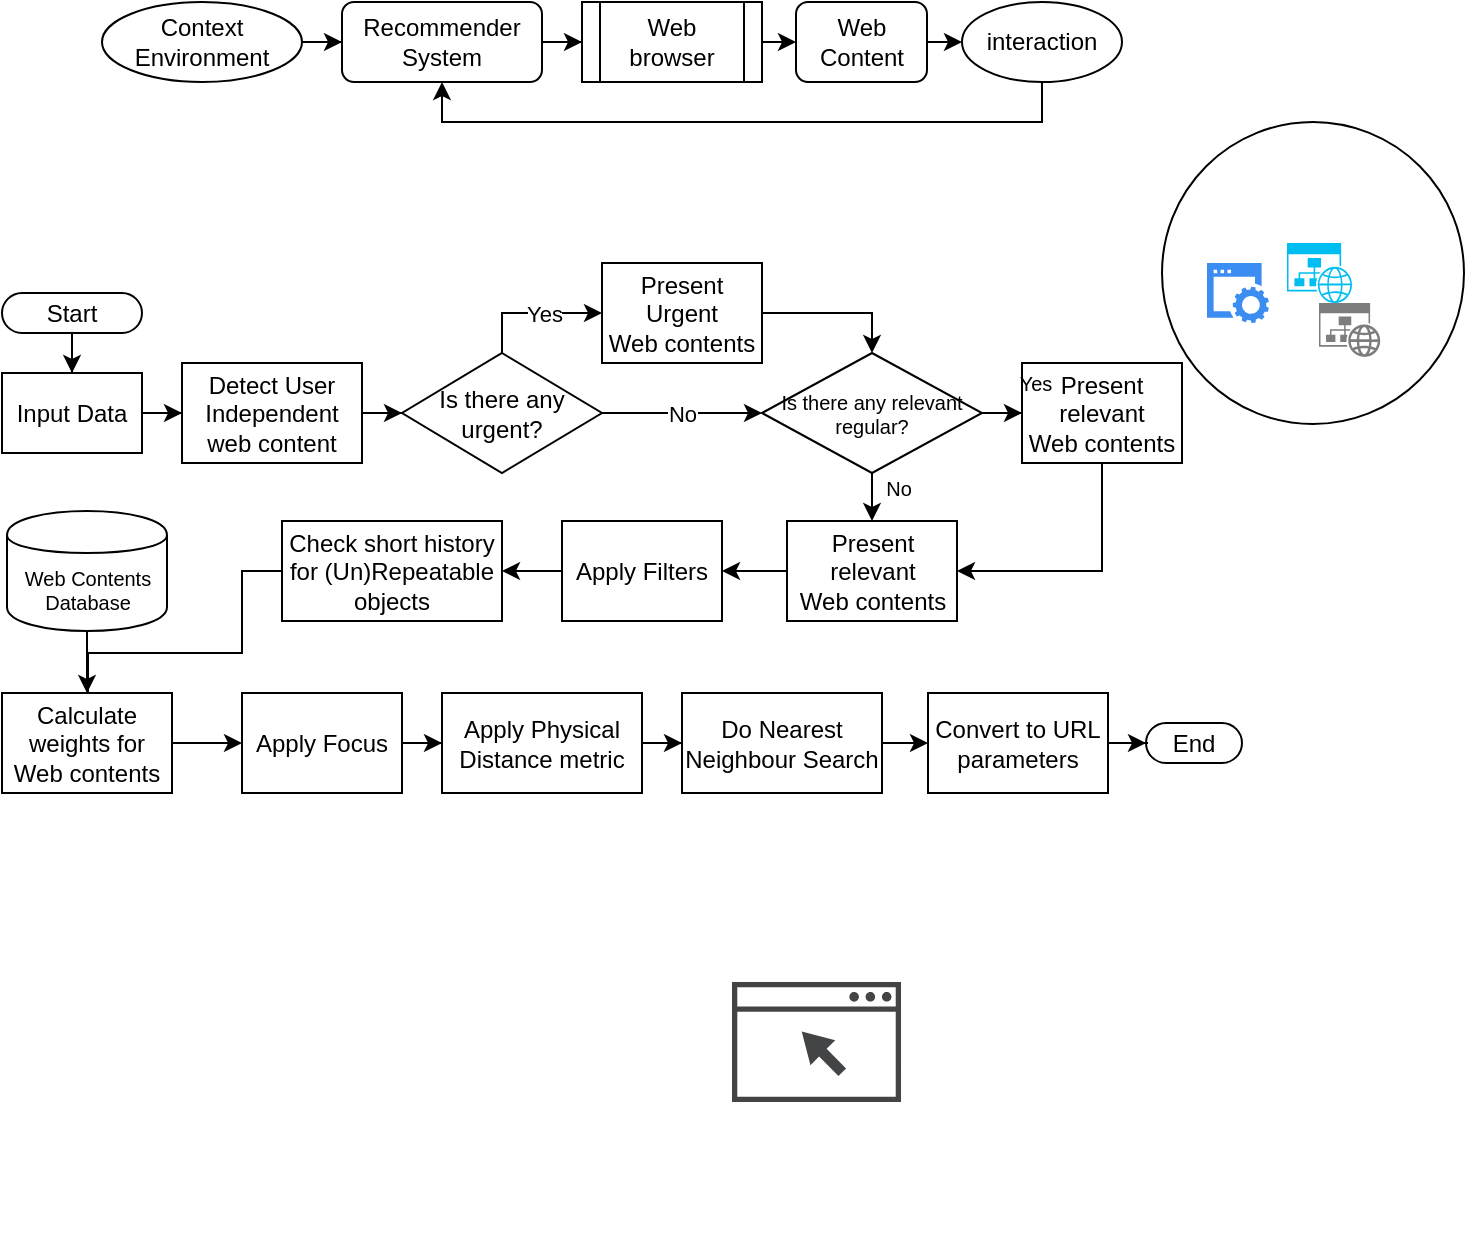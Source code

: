 <mxfile version="13.0.9" type="github">
  <diagram id="S-c4u68pvb39aPOEad-Y" name="Page-1">
    <mxGraphModel dx="1422" dy="723" grid="1" gridSize="10" guides="1" tooltips="1" connect="1" arrows="1" fold="1" page="1" pageScale="1" pageWidth="827" pageHeight="1169" math="0" shadow="0">
      <root>
        <mxCell id="0" />
        <mxCell id="1" parent="0" />
        <mxCell id="nRqti0PuXFAyv5Y5viDJ-11" value="" style="ellipse;whiteSpace=wrap;html=1;aspect=fixed;" parent="1" vertex="1">
          <mxGeometry x="630" y="220" width="151" height="151" as="geometry" />
        </mxCell>
        <mxCell id="nRqti0PuXFAyv5Y5viDJ-23" style="edgeStyle=orthogonalEdgeStyle;rounded=0;orthogonalLoop=1;jettySize=auto;html=1;exitX=0.5;exitY=1;exitDx=0;exitDy=0;entryX=0.5;entryY=1;entryDx=0;entryDy=0;" parent="1" source="4B6pPSaDy_JO7CNS_ZNG-1" target="nRqti0PuXFAyv5Y5viDJ-1" edge="1">
          <mxGeometry relative="1" as="geometry" />
        </mxCell>
        <mxCell id="4B6pPSaDy_JO7CNS_ZNG-1" value="interaction" style="ellipse;whiteSpace=wrap;html=1;" parent="1" vertex="1">
          <mxGeometry x="530" y="160" width="80" height="40" as="geometry" />
        </mxCell>
        <mxCell id="nRqti0PuXFAyv5Y5viDJ-12" style="edgeStyle=orthogonalEdgeStyle;rounded=0;orthogonalLoop=1;jettySize=auto;html=1;" parent="1" source="4B6pPSaDy_JO7CNS_ZNG-2" target="nRqti0PuXFAyv5Y5viDJ-1" edge="1">
          <mxGeometry relative="1" as="geometry" />
        </mxCell>
        <mxCell id="4B6pPSaDy_JO7CNS_ZNG-2" value="Context Environment" style="ellipse;whiteSpace=wrap;html=1;" parent="1" vertex="1">
          <mxGeometry x="100" y="160" width="100" height="40" as="geometry" />
        </mxCell>
        <mxCell id="nRqti0PuXFAyv5Y5viDJ-16" style="edgeStyle=orthogonalEdgeStyle;rounded=0;orthogonalLoop=1;jettySize=auto;html=1;exitX=1;exitY=0.5;exitDx=0;exitDy=0;entryX=0;entryY=0.5;entryDx=0;entryDy=0;" parent="1" source="5Xjgcfw4k7mDG6meTcpS-1" target="4B6pPSaDy_JO7CNS_ZNG-1" edge="1">
          <mxGeometry relative="1" as="geometry" />
        </mxCell>
        <mxCell id="5Xjgcfw4k7mDG6meTcpS-1" value="Web Content" style="rounded=1;whiteSpace=wrap;html=1;" parent="1" vertex="1">
          <mxGeometry x="447" y="160" width="65.5" height="40" as="geometry" />
        </mxCell>
        <mxCell id="U9P3RQh25bkFw9KFLyJP-4" style="edgeStyle=orthogonalEdgeStyle;rounded=0;orthogonalLoop=1;jettySize=auto;html=1;" parent="1" source="U9P3RQh25bkFw9KFLyJP-2" target="U9P3RQh25bkFw9KFLyJP-3" edge="1">
          <mxGeometry relative="1" as="geometry" />
        </mxCell>
        <mxCell id="U9P3RQh25bkFw9KFLyJP-2" value="Start" style="rounded=1;whiteSpace=wrap;html=1;arcSize=50;" parent="1" vertex="1">
          <mxGeometry x="50" y="305.5" width="70" height="20" as="geometry" />
        </mxCell>
        <mxCell id="U9P3RQh25bkFw9KFLyJP-6" style="edgeStyle=orthogonalEdgeStyle;rounded=0;orthogonalLoop=1;jettySize=auto;html=1;entryX=0;entryY=0.5;entryDx=0;entryDy=0;" parent="1" source="U9P3RQh25bkFw9KFLyJP-3" target="U9P3RQh25bkFw9KFLyJP-5" edge="1">
          <mxGeometry relative="1" as="geometry" />
        </mxCell>
        <mxCell id="U9P3RQh25bkFw9KFLyJP-3" value="Input Data" style="rounded=0;whiteSpace=wrap;html=1;" parent="1" vertex="1">
          <mxGeometry x="50" y="345.5" width="70" height="40" as="geometry" />
        </mxCell>
        <mxCell id="U9P3RQh25bkFw9KFLyJP-8" style="edgeStyle=orthogonalEdgeStyle;rounded=0;orthogonalLoop=1;jettySize=auto;html=1;exitX=1;exitY=0.5;exitDx=0;exitDy=0;" parent="1" source="U9P3RQh25bkFw9KFLyJP-5" target="U9P3RQh25bkFw9KFLyJP-7" edge="1">
          <mxGeometry relative="1" as="geometry" />
        </mxCell>
        <mxCell id="U9P3RQh25bkFw9KFLyJP-5" value="Detect User Independent web content" style="rounded=0;whiteSpace=wrap;html=1;" parent="1" vertex="1">
          <mxGeometry x="140" y="340.5" width="90" height="50" as="geometry" />
        </mxCell>
        <mxCell id="U9P3RQh25bkFw9KFLyJP-10" style="edgeStyle=orthogonalEdgeStyle;rounded=0;orthogonalLoop=1;jettySize=auto;html=1;entryX=0;entryY=0.5;entryDx=0;entryDy=0;" parent="1" source="U9P3RQh25bkFw9KFLyJP-7" target="U9P3RQh25bkFw9KFLyJP-9" edge="1">
          <mxGeometry relative="1" as="geometry">
            <Array as="points">
              <mxPoint x="300" y="315.5" />
            </Array>
          </mxGeometry>
        </mxCell>
        <mxCell id="U9P3RQh25bkFw9KFLyJP-11" value="Yes" style="edgeLabel;html=1;align=center;verticalAlign=middle;resizable=0;points=[];" parent="U9P3RQh25bkFw9KFLyJP-10" vertex="1" connectable="0">
          <mxGeometry x="-0.02" y="-2" relative="1" as="geometry">
            <mxPoint x="6" y="-2" as="offset" />
          </mxGeometry>
        </mxCell>
        <mxCell id="U9P3RQh25bkFw9KFLyJP-13" value="No" style="edgeStyle=orthogonalEdgeStyle;rounded=0;orthogonalLoop=1;jettySize=auto;html=1;exitX=1;exitY=0.5;exitDx=0;exitDy=0;entryX=0;entryY=0.5;entryDx=0;entryDy=0;" parent="1" source="U9P3RQh25bkFw9KFLyJP-7" target="U9P3RQh25bkFw9KFLyJP-12" edge="1">
          <mxGeometry relative="1" as="geometry" />
        </mxCell>
        <mxCell id="U9P3RQh25bkFw9KFLyJP-7" value="Is there any urgent?" style="rhombus;whiteSpace=wrap;html=1;" parent="1" vertex="1">
          <mxGeometry x="250" y="335.5" width="100" height="60" as="geometry" />
        </mxCell>
        <mxCell id="U9P3RQh25bkFw9KFLyJP-15" style="edgeStyle=orthogonalEdgeStyle;rounded=0;orthogonalLoop=1;jettySize=auto;html=1;exitX=1;exitY=0.5;exitDx=0;exitDy=0;entryX=0.5;entryY=0;entryDx=0;entryDy=0;fontSize=10;" parent="1" source="U9P3RQh25bkFw9KFLyJP-9" target="U9P3RQh25bkFw9KFLyJP-12" edge="1">
          <mxGeometry relative="1" as="geometry" />
        </mxCell>
        <mxCell id="U9P3RQh25bkFw9KFLyJP-9" value="Present Urgent&lt;br&gt;Web contents" style="rounded=0;whiteSpace=wrap;html=1;" parent="1" vertex="1">
          <mxGeometry x="350" y="290.5" width="80" height="50" as="geometry" />
        </mxCell>
        <mxCell id="U9P3RQh25bkFw9KFLyJP-19" style="edgeStyle=orthogonalEdgeStyle;rounded=0;orthogonalLoop=1;jettySize=auto;html=1;entryX=0;entryY=0.5;entryDx=0;entryDy=0;fontSize=10;" parent="1" source="U9P3RQh25bkFw9KFLyJP-12" target="U9P3RQh25bkFw9KFLyJP-16" edge="1">
          <mxGeometry relative="1" as="geometry" />
        </mxCell>
        <mxCell id="U9P3RQh25bkFw9KFLyJP-24" style="edgeStyle=orthogonalEdgeStyle;rounded=0;orthogonalLoop=1;jettySize=auto;html=1;exitX=0.5;exitY=1;exitDx=0;exitDy=0;entryX=0.5;entryY=0;entryDx=0;entryDy=0;fontSize=10;" parent="1" source="U9P3RQh25bkFw9KFLyJP-12" target="U9P3RQh25bkFw9KFLyJP-20" edge="1">
          <mxGeometry relative="1" as="geometry" />
        </mxCell>
        <mxCell id="U9P3RQh25bkFw9KFLyJP-12" value="&lt;font style=&quot;font-size: 10px&quot;&gt;Is there any relevant regular?&lt;/font&gt;" style="rhombus;whiteSpace=wrap;html=1;fontSize=10;" parent="1" vertex="1">
          <mxGeometry x="430" y="335.5" width="110" height="60" as="geometry" />
        </mxCell>
        <mxCell id="U9P3RQh25bkFw9KFLyJP-21" style="edgeStyle=orthogonalEdgeStyle;rounded=0;orthogonalLoop=1;jettySize=auto;html=1;exitX=0.5;exitY=1;exitDx=0;exitDy=0;entryX=1;entryY=0.5;entryDx=0;entryDy=0;fontSize=10;" parent="1" source="U9P3RQh25bkFw9KFLyJP-16" target="U9P3RQh25bkFw9KFLyJP-20" edge="1">
          <mxGeometry relative="1" as="geometry" />
        </mxCell>
        <mxCell id="U9P3RQh25bkFw9KFLyJP-16" value="Present relevant&lt;br&gt;Web contents" style="rounded=0;whiteSpace=wrap;html=1;" parent="1" vertex="1">
          <mxGeometry x="560" y="340.5" width="80" height="50" as="geometry" />
        </mxCell>
        <mxCell id="U9P3RQh25bkFw9KFLyJP-29" style="edgeStyle=orthogonalEdgeStyle;rounded=0;orthogonalLoop=1;jettySize=auto;html=1;entryX=1;entryY=0.5;entryDx=0;entryDy=0;fontSize=10;" parent="1" source="U9P3RQh25bkFw9KFLyJP-20" target="U9P3RQh25bkFw9KFLyJP-28" edge="1">
          <mxGeometry relative="1" as="geometry" />
        </mxCell>
        <mxCell id="U9P3RQh25bkFw9KFLyJP-20" value="Present relevant&lt;br&gt;Web contents" style="rounded=0;whiteSpace=wrap;html=1;" parent="1" vertex="1">
          <mxGeometry x="442.5" y="419.5" width="85" height="50" as="geometry" />
        </mxCell>
        <mxCell id="U9P3RQh25bkFw9KFLyJP-25" value="No" style="text;html=1;align=center;verticalAlign=middle;resizable=0;points=[];autosize=1;fontSize=10;" parent="1" vertex="1">
          <mxGeometry x="483" y="392.5" width="30" height="20" as="geometry" />
        </mxCell>
        <mxCell id="U9P3RQh25bkFw9KFLyJP-27" value="Yes" style="text;align=center;verticalAlign=middle;resizable=0;points=[];autosize=1;fontSize=10;" parent="1" vertex="1">
          <mxGeometry x="547" y="340.5" width="40" height="20" as="geometry" />
        </mxCell>
        <mxCell id="U9P3RQh25bkFw9KFLyJP-33" style="edgeStyle=orthogonalEdgeStyle;rounded=0;orthogonalLoop=1;jettySize=auto;html=1;fontSize=10;" parent="1" source="U9P3RQh25bkFw9KFLyJP-28" target="U9P3RQh25bkFw9KFLyJP-31" edge="1">
          <mxGeometry relative="1" as="geometry" />
        </mxCell>
        <mxCell id="U9P3RQh25bkFw9KFLyJP-28" value="Apply Filters" style="rounded=0;whiteSpace=wrap;html=1;" parent="1" vertex="1">
          <mxGeometry x="330" y="419.5" width="80" height="50" as="geometry" />
        </mxCell>
        <mxCell id="U9P3RQh25bkFw9KFLyJP-38" style="edgeStyle=orthogonalEdgeStyle;rounded=0;orthogonalLoop=1;jettySize=auto;html=1;exitX=0;exitY=0.5;exitDx=0;exitDy=0;entryX=0.5;entryY=0;entryDx=0;entryDy=0;fontSize=10;" parent="1" source="U9P3RQh25bkFw9KFLyJP-31" target="U9P3RQh25bkFw9KFLyJP-36" edge="1">
          <mxGeometry relative="1" as="geometry">
            <Array as="points">
              <mxPoint x="170" y="444.5" />
              <mxPoint x="170" y="485.5" />
              <mxPoint x="93" y="485.5" />
              <mxPoint x="93" y="510.5" />
            </Array>
          </mxGeometry>
        </mxCell>
        <mxCell id="U9P3RQh25bkFw9KFLyJP-31" value="Check short history for (Un)Repeatable objects" style="rounded=0;whiteSpace=wrap;html=1;" parent="1" vertex="1">
          <mxGeometry x="190" y="419.5" width="110" height="50" as="geometry" />
        </mxCell>
        <mxCell id="U9P3RQh25bkFw9KFLyJP-37" style="edgeStyle=orthogonalEdgeStyle;rounded=0;orthogonalLoop=1;jettySize=auto;html=1;exitX=0.5;exitY=1;exitDx=0;exitDy=0;entryX=0.5;entryY=0;entryDx=0;entryDy=0;fontSize=10;" parent="1" source="U9P3RQh25bkFw9KFLyJP-34" target="U9P3RQh25bkFw9KFLyJP-36" edge="1">
          <mxGeometry relative="1" as="geometry" />
        </mxCell>
        <mxCell id="U9P3RQh25bkFw9KFLyJP-34" value="Web Contents Database" style="shape=cylinder;whiteSpace=wrap;html=1;boundedLbl=1;backgroundOutline=1;fontSize=10;" parent="1" vertex="1">
          <mxGeometry x="52.5" y="414.5" width="80" height="60" as="geometry" />
        </mxCell>
        <mxCell id="U9P3RQh25bkFw9KFLyJP-40" style="edgeStyle=orthogonalEdgeStyle;rounded=0;orthogonalLoop=1;jettySize=auto;html=1;exitX=1;exitY=0.5;exitDx=0;exitDy=0;entryX=0;entryY=0.5;entryDx=0;entryDy=0;fontSize=10;" parent="1" source="U9P3RQh25bkFw9KFLyJP-36" target="U9P3RQh25bkFw9KFLyJP-39" edge="1">
          <mxGeometry relative="1" as="geometry" />
        </mxCell>
        <mxCell id="U9P3RQh25bkFw9KFLyJP-36" value="Calculate weights for&lt;br&gt;Web contents" style="rounded=0;whiteSpace=wrap;html=1;" parent="1" vertex="1">
          <mxGeometry x="50" y="505.5" width="85" height="50" as="geometry" />
        </mxCell>
        <mxCell id="U9P3RQh25bkFw9KFLyJP-44" style="edgeStyle=orthogonalEdgeStyle;rounded=0;orthogonalLoop=1;jettySize=auto;html=1;entryX=0;entryY=0.5;entryDx=0;entryDy=0;fontSize=10;" parent="1" source="U9P3RQh25bkFw9KFLyJP-39" target="U9P3RQh25bkFw9KFLyJP-41" edge="1">
          <mxGeometry relative="1" as="geometry" />
        </mxCell>
        <mxCell id="U9P3RQh25bkFw9KFLyJP-39" value="Apply Focus" style="rounded=0;whiteSpace=wrap;html=1;" parent="1" vertex="1">
          <mxGeometry x="170" y="505.5" width="80" height="50" as="geometry" />
        </mxCell>
        <mxCell id="U9P3RQh25bkFw9KFLyJP-45" style="edgeStyle=orthogonalEdgeStyle;rounded=0;orthogonalLoop=1;jettySize=auto;html=1;entryX=0;entryY=0.5;entryDx=0;entryDy=0;fontSize=10;" parent="1" source="U9P3RQh25bkFw9KFLyJP-41" target="U9P3RQh25bkFw9KFLyJP-42" edge="1">
          <mxGeometry relative="1" as="geometry" />
        </mxCell>
        <mxCell id="U9P3RQh25bkFw9KFLyJP-41" value="Apply Physical Distance metric" style="rounded=0;whiteSpace=wrap;html=1;" parent="1" vertex="1">
          <mxGeometry x="270" y="505.5" width="100" height="50" as="geometry" />
        </mxCell>
        <mxCell id="U9P3RQh25bkFw9KFLyJP-49" style="edgeStyle=orthogonalEdgeStyle;rounded=0;orthogonalLoop=1;jettySize=auto;html=1;exitX=1;exitY=0.5;exitDx=0;exitDy=0;entryX=0;entryY=0.5;entryDx=0;entryDy=0;fontSize=10;" parent="1" source="U9P3RQh25bkFw9KFLyJP-42" target="U9P3RQh25bkFw9KFLyJP-47" edge="1">
          <mxGeometry relative="1" as="geometry" />
        </mxCell>
        <mxCell id="U9P3RQh25bkFw9KFLyJP-42" value="Do Nearest Neighbour Search" style="rounded=0;whiteSpace=wrap;html=1;" parent="1" vertex="1">
          <mxGeometry x="390" y="505.5" width="100" height="50" as="geometry" />
        </mxCell>
        <mxCell id="U9P3RQh25bkFw9KFLyJP-43" value="End" style="rounded=1;whiteSpace=wrap;html=1;arcSize=50;" parent="1" vertex="1">
          <mxGeometry x="622" y="520.5" width="48" height="20" as="geometry" />
        </mxCell>
        <mxCell id="U9P3RQh25bkFw9KFLyJP-50" style="edgeStyle=orthogonalEdgeStyle;rounded=0;orthogonalLoop=1;jettySize=auto;html=1;exitX=1;exitY=0.5;exitDx=0;exitDy=0;fontSize=10;" parent="1" source="U9P3RQh25bkFw9KFLyJP-47" target="U9P3RQh25bkFw9KFLyJP-43" edge="1">
          <mxGeometry relative="1" as="geometry" />
        </mxCell>
        <mxCell id="U9P3RQh25bkFw9KFLyJP-47" value="Convert to URL parameters" style="rounded=0;whiteSpace=wrap;html=1;" parent="1" vertex="1">
          <mxGeometry x="513" y="505.5" width="90" height="50" as="geometry" />
        </mxCell>
        <mxCell id="nRqti0PuXFAyv5Y5viDJ-21" style="edgeStyle=orthogonalEdgeStyle;rounded=0;orthogonalLoop=1;jettySize=auto;html=1;entryX=0;entryY=0.5;entryDx=0;entryDy=0;" parent="1" source="nRqti0PuXFAyv5Y5viDJ-1" target="nRqti0PuXFAyv5Y5viDJ-20" edge="1">
          <mxGeometry relative="1" as="geometry" />
        </mxCell>
        <mxCell id="nRqti0PuXFAyv5Y5viDJ-1" value="Recommender System" style="rounded=1;whiteSpace=wrap;html=1;" parent="1" vertex="1">
          <mxGeometry x="220" y="160" width="100" height="40" as="geometry" />
        </mxCell>
        <mxCell id="nRqti0PuXFAyv5Y5viDJ-5" value="" style="verticalLabelPosition=bottom;html=1;verticalAlign=top;align=center;strokeColor=none;fillColor=#00BEF2;shape=mxgraph.azure.website_generic;pointerEvents=1;" parent="1" vertex="1">
          <mxGeometry x="692.5" y="280.5" width="33" height="30" as="geometry" />
        </mxCell>
        <mxCell id="nRqti0PuXFAyv5Y5viDJ-7" value="" style="aspect=fixed;pointerEvents=1;shadow=0;dashed=0;html=1;strokeColor=none;labelPosition=center;verticalLabelPosition=bottom;verticalAlign=top;align=center;shape=mxgraph.mscae.enterprise.website_generic;fillColor=#7D7D7D;" parent="1" vertex="1">
          <mxGeometry x="708.5" y="310.5" width="30.68" height="27" as="geometry" />
        </mxCell>
        <mxCell id="nRqti0PuXFAyv5Y5viDJ-9" value="" style="html=1;aspect=fixed;strokeColor=none;shadow=0;align=center;verticalAlign=top;fillColor=#3B8DF1;shape=mxgraph.gcp2.website" parent="1" vertex="1">
          <mxGeometry x="652.5" y="290.5" width="30.93" height="30" as="geometry" />
        </mxCell>
        <mxCell id="nRqti0PuXFAyv5Y5viDJ-22" style="edgeStyle=orthogonalEdgeStyle;rounded=0;orthogonalLoop=1;jettySize=auto;html=1;exitX=1;exitY=0.5;exitDx=0;exitDy=0;entryX=0;entryY=0.5;entryDx=0;entryDy=0;" parent="1" source="nRqti0PuXFAyv5Y5viDJ-20" target="5Xjgcfw4k7mDG6meTcpS-1" edge="1">
          <mxGeometry relative="1" as="geometry" />
        </mxCell>
        <mxCell id="nRqti0PuXFAyv5Y5viDJ-20" value="Web browser" style="shape=process;whiteSpace=wrap;html=1;backgroundOutline=1;" parent="1" vertex="1">
          <mxGeometry x="340" y="160" width="90" height="40" as="geometry" />
        </mxCell>
        <mxCell id="qKSGatHpqDr1wwhvDIfL-1" value="" style="pointerEvents=1;shadow=0;dashed=0;html=1;strokeColor=none;fillColor=#434445;aspect=fixed;labelPosition=center;verticalLabelPosition=bottom;verticalAlign=top;align=center;outlineConnect=0;shape=mxgraph.vvd.web_browser;" vertex="1" parent="1">
          <mxGeometry x="415" y="650" width="84.51" height="60" as="geometry" />
        </mxCell>
        <mxCell id="qKSGatHpqDr1wwhvDIfL-2" value="" style="shape=image;html=1;verticalAlign=top;verticalLabelPosition=bottom;labelBackgroundColor=#ffffff;imageAspect=0;aspect=fixed;image=https://cdn3.iconfinder.com/data/icons/tango-icon-library/48/internet-web-browser-128.png" vertex="1" parent="1">
          <mxGeometry x="630" y="660" width="128" height="128" as="geometry" />
        </mxCell>
        <mxCell id="qKSGatHpqDr1wwhvDIfL-3" value="" style="shape=image;html=1;verticalAlign=top;verticalLabelPosition=bottom;labelBackgroundColor=#ffffff;imageAspect=0;aspect=fixed;image=https://cdn0.iconfinder.com/data/icons/3-colors-outline/500/Browser-128.png" vertex="1" parent="1">
          <mxGeometry x="135" y="630" width="128" height="128" as="geometry" />
        </mxCell>
      </root>
    </mxGraphModel>
  </diagram>
</mxfile>
